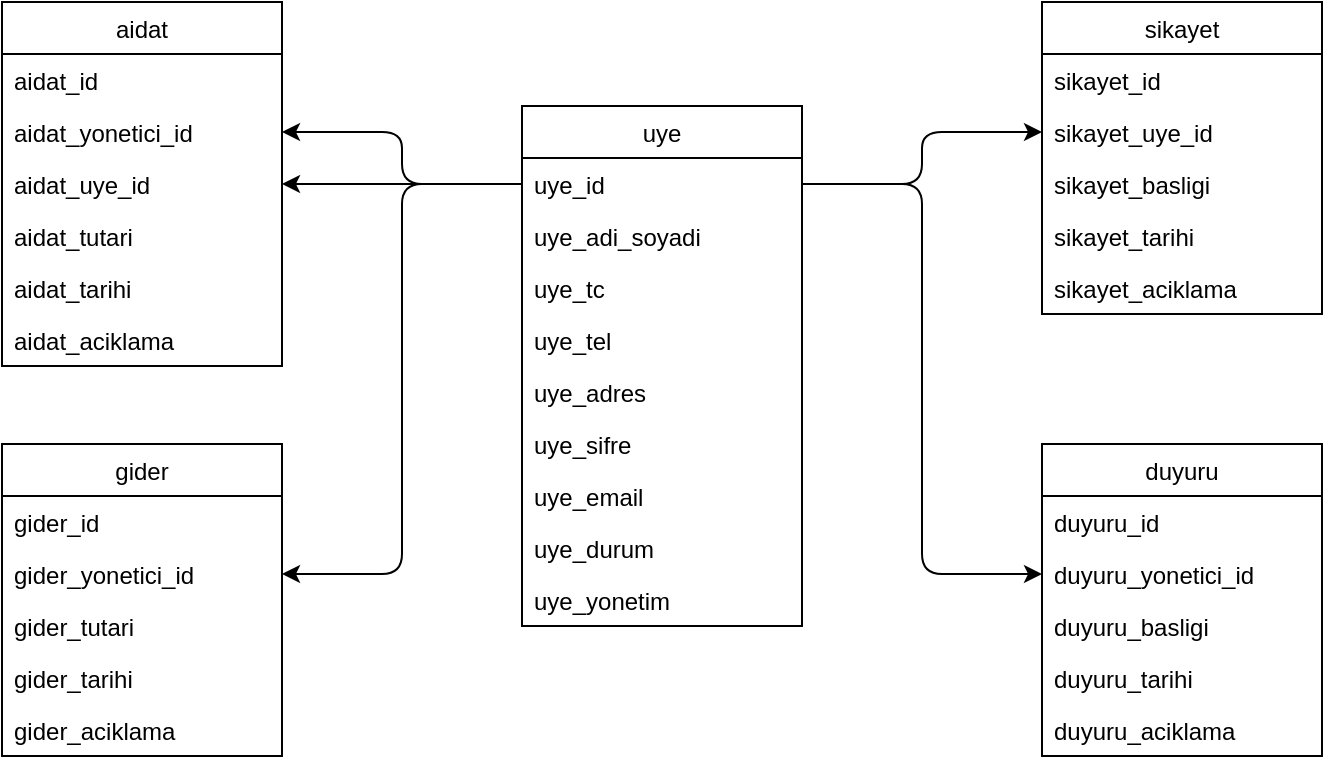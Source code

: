 <mxfile version="11.1.4" type="device"><diagram name="Page-1" id="efa7a0a1-bf9b-a30e-e6df-94a7791c09e9"><mxGraphModel dx="1422" dy="824" grid="1" gridSize="10" guides="1" tooltips="1" connect="1" arrows="1" fold="1" page="1" pageScale="1" pageWidth="1169" pageHeight="827" background="#ffffff" math="0" shadow="0"><root><mxCell id="0"/><mxCell id="1" parent="0"/><mxCell id="kZOo99h-i7cQK3ak5Zzt-114" value="aidat" style="swimlane;fontStyle=0;childLayout=stackLayout;horizontal=1;startSize=26;fillColor=none;horizontalStack=0;resizeParent=1;resizeParentMax=0;resizeLast=0;collapsible=1;marginBottom=0;" vertex="1" parent="1"><mxGeometry x="140" y="30" width="140" height="182" as="geometry"/></mxCell><mxCell id="kZOo99h-i7cQK3ak5Zzt-115" value="aidat_id" style="text;strokeColor=none;fillColor=none;align=left;verticalAlign=top;spacingLeft=4;spacingRight=4;overflow=hidden;rotatable=0;points=[[0,0.5],[1,0.5]];portConstraint=eastwest;" vertex="1" parent="kZOo99h-i7cQK3ak5Zzt-114"><mxGeometry y="26" width="140" height="26" as="geometry"/></mxCell><mxCell id="kZOo99h-i7cQK3ak5Zzt-116" value="aidat_yonetici_id" style="text;strokeColor=none;fillColor=none;align=left;verticalAlign=top;spacingLeft=4;spacingRight=4;overflow=hidden;rotatable=0;points=[[0,0.5],[1,0.5]];portConstraint=eastwest;" vertex="1" parent="kZOo99h-i7cQK3ak5Zzt-114"><mxGeometry y="52" width="140" height="26" as="geometry"/></mxCell><mxCell id="kZOo99h-i7cQK3ak5Zzt-121" value="aidat_uye_id" style="text;strokeColor=none;fillColor=none;align=left;verticalAlign=top;spacingLeft=4;spacingRight=4;overflow=hidden;rotatable=0;points=[[0,0.5],[1,0.5]];portConstraint=eastwest;" vertex="1" parent="kZOo99h-i7cQK3ak5Zzt-114"><mxGeometry y="78" width="140" height="26" as="geometry"/></mxCell><mxCell id="kZOo99h-i7cQK3ak5Zzt-122" value="aidat_tutari" style="text;strokeColor=none;fillColor=none;align=left;verticalAlign=top;spacingLeft=4;spacingRight=4;overflow=hidden;rotatable=0;points=[[0,0.5],[1,0.5]];portConstraint=eastwest;" vertex="1" parent="kZOo99h-i7cQK3ak5Zzt-114"><mxGeometry y="104" width="140" height="26" as="geometry"/></mxCell><mxCell id="kZOo99h-i7cQK3ak5Zzt-123" value="aidat_tarihi" style="text;strokeColor=none;fillColor=none;align=left;verticalAlign=top;spacingLeft=4;spacingRight=4;overflow=hidden;rotatable=0;points=[[0,0.5],[1,0.5]];portConstraint=eastwest;" vertex="1" parent="kZOo99h-i7cQK3ak5Zzt-114"><mxGeometry y="130" width="140" height="26" as="geometry"/></mxCell><mxCell id="kZOo99h-i7cQK3ak5Zzt-124" value="aidat_aciklama" style="text;strokeColor=none;fillColor=none;align=left;verticalAlign=top;spacingLeft=4;spacingRight=4;overflow=hidden;rotatable=0;points=[[0,0.5],[1,0.5]];portConstraint=eastwest;" vertex="1" parent="kZOo99h-i7cQK3ak5Zzt-114"><mxGeometry y="156" width="140" height="26" as="geometry"/></mxCell><mxCell id="kZOo99h-i7cQK3ak5Zzt-129" value="sikayet" style="swimlane;fontStyle=0;childLayout=stackLayout;horizontal=1;startSize=26;fillColor=none;horizontalStack=0;resizeParent=1;resizeParentMax=0;resizeLast=0;collapsible=1;marginBottom=0;" vertex="1" parent="1"><mxGeometry x="660" y="30" width="140" height="156" as="geometry"/></mxCell><mxCell id="kZOo99h-i7cQK3ak5Zzt-130" value="sikayet_id" style="text;strokeColor=none;fillColor=none;align=left;verticalAlign=top;spacingLeft=4;spacingRight=4;overflow=hidden;rotatable=0;points=[[0,0.5],[1,0.5]];portConstraint=eastwest;" vertex="1" parent="kZOo99h-i7cQK3ak5Zzt-129"><mxGeometry y="26" width="140" height="26" as="geometry"/></mxCell><mxCell id="kZOo99h-i7cQK3ak5Zzt-131" value="sikayet_uye_id" style="text;strokeColor=none;fillColor=none;align=left;verticalAlign=top;spacingLeft=4;spacingRight=4;overflow=hidden;rotatable=0;points=[[0,0.5],[1,0.5]];portConstraint=eastwest;" vertex="1" parent="kZOo99h-i7cQK3ak5Zzt-129"><mxGeometry y="52" width="140" height="26" as="geometry"/></mxCell><mxCell id="kZOo99h-i7cQK3ak5Zzt-132" value="sikayet_basligi" style="text;strokeColor=none;fillColor=none;align=left;verticalAlign=top;spacingLeft=4;spacingRight=4;overflow=hidden;rotatable=0;points=[[0,0.5],[1,0.5]];portConstraint=eastwest;" vertex="1" parent="kZOo99h-i7cQK3ak5Zzt-129"><mxGeometry y="78" width="140" height="26" as="geometry"/></mxCell><mxCell id="kZOo99h-i7cQK3ak5Zzt-133" value="sikayet_tarihi" style="text;strokeColor=none;fillColor=none;align=left;verticalAlign=top;spacingLeft=4;spacingRight=4;overflow=hidden;rotatable=0;points=[[0,0.5],[1,0.5]];portConstraint=eastwest;" vertex="1" parent="kZOo99h-i7cQK3ak5Zzt-129"><mxGeometry y="104" width="140" height="26" as="geometry"/></mxCell><mxCell id="kZOo99h-i7cQK3ak5Zzt-134" value="sikayet_aciklama" style="text;strokeColor=none;fillColor=none;align=left;verticalAlign=top;spacingLeft=4;spacingRight=4;overflow=hidden;rotatable=0;points=[[0,0.5],[1,0.5]];portConstraint=eastwest;" vertex="1" parent="kZOo99h-i7cQK3ak5Zzt-129"><mxGeometry y="130" width="140" height="26" as="geometry"/></mxCell><mxCell id="kZOo99h-i7cQK3ak5Zzt-139" value="duyuru" style="swimlane;fontStyle=0;childLayout=stackLayout;horizontal=1;startSize=26;fillColor=none;horizontalStack=0;resizeParent=1;resizeParentMax=0;resizeLast=0;collapsible=1;marginBottom=0;" vertex="1" parent="1"><mxGeometry x="660" y="251" width="140" height="156" as="geometry"/></mxCell><mxCell id="kZOo99h-i7cQK3ak5Zzt-140" value="duyuru_id" style="text;strokeColor=none;fillColor=none;align=left;verticalAlign=top;spacingLeft=4;spacingRight=4;overflow=hidden;rotatable=0;points=[[0,0.5],[1,0.5]];portConstraint=eastwest;" vertex="1" parent="kZOo99h-i7cQK3ak5Zzt-139"><mxGeometry y="26" width="140" height="26" as="geometry"/></mxCell><mxCell id="kZOo99h-i7cQK3ak5Zzt-141" value="duyuru_yonetici_id" style="text;strokeColor=none;fillColor=none;align=left;verticalAlign=top;spacingLeft=4;spacingRight=4;overflow=hidden;rotatable=0;points=[[0,0.5],[1,0.5]];portConstraint=eastwest;" vertex="1" parent="kZOo99h-i7cQK3ak5Zzt-139"><mxGeometry y="52" width="140" height="26" as="geometry"/></mxCell><mxCell id="kZOo99h-i7cQK3ak5Zzt-142" value="duyuru_basligi" style="text;strokeColor=none;fillColor=none;align=left;verticalAlign=top;spacingLeft=4;spacingRight=4;overflow=hidden;rotatable=0;points=[[0,0.5],[1,0.5]];portConstraint=eastwest;" vertex="1" parent="kZOo99h-i7cQK3ak5Zzt-139"><mxGeometry y="78" width="140" height="26" as="geometry"/></mxCell><mxCell id="kZOo99h-i7cQK3ak5Zzt-143" value="duyuru_tarihi" style="text;strokeColor=none;fillColor=none;align=left;verticalAlign=top;spacingLeft=4;spacingRight=4;overflow=hidden;rotatable=0;points=[[0,0.5],[1,0.5]];portConstraint=eastwest;" vertex="1" parent="kZOo99h-i7cQK3ak5Zzt-139"><mxGeometry y="104" width="140" height="26" as="geometry"/></mxCell><mxCell id="kZOo99h-i7cQK3ak5Zzt-144" value="duyuru_aciklama" style="text;strokeColor=none;fillColor=none;align=left;verticalAlign=top;spacingLeft=4;spacingRight=4;overflow=hidden;rotatable=0;points=[[0,0.5],[1,0.5]];portConstraint=eastwest;" vertex="1" parent="kZOo99h-i7cQK3ak5Zzt-139"><mxGeometry y="130" width="140" height="26" as="geometry"/></mxCell><mxCell id="kZOo99h-i7cQK3ak5Zzt-149" value="gider" style="swimlane;fontStyle=0;childLayout=stackLayout;horizontal=1;startSize=26;fillColor=none;horizontalStack=0;resizeParent=1;resizeParentMax=0;resizeLast=0;collapsible=1;marginBottom=0;" vertex="1" parent="1"><mxGeometry x="140" y="251" width="140" height="156" as="geometry"/></mxCell><mxCell id="kZOo99h-i7cQK3ak5Zzt-150" value="gider_id" style="text;strokeColor=none;fillColor=none;align=left;verticalAlign=top;spacingLeft=4;spacingRight=4;overflow=hidden;rotatable=0;points=[[0,0.5],[1,0.5]];portConstraint=eastwest;" vertex="1" parent="kZOo99h-i7cQK3ak5Zzt-149"><mxGeometry y="26" width="140" height="26" as="geometry"/></mxCell><mxCell id="kZOo99h-i7cQK3ak5Zzt-151" value="gider_yonetici_id" style="text;strokeColor=none;fillColor=none;align=left;verticalAlign=top;spacingLeft=4;spacingRight=4;overflow=hidden;rotatable=0;points=[[0,0.5],[1,0.5]];portConstraint=eastwest;" vertex="1" parent="kZOo99h-i7cQK3ak5Zzt-149"><mxGeometry y="52" width="140" height="26" as="geometry"/></mxCell><mxCell id="kZOo99h-i7cQK3ak5Zzt-152" value="gider_tutari" style="text;strokeColor=none;fillColor=none;align=left;verticalAlign=top;spacingLeft=4;spacingRight=4;overflow=hidden;rotatable=0;points=[[0,0.5],[1,0.5]];portConstraint=eastwest;" vertex="1" parent="kZOo99h-i7cQK3ak5Zzt-149"><mxGeometry y="78" width="140" height="26" as="geometry"/></mxCell><mxCell id="kZOo99h-i7cQK3ak5Zzt-153" value="gider_tarihi" style="text;strokeColor=none;fillColor=none;align=left;verticalAlign=top;spacingLeft=4;spacingRight=4;overflow=hidden;rotatable=0;points=[[0,0.5],[1,0.5]];portConstraint=eastwest;" vertex="1" parent="kZOo99h-i7cQK3ak5Zzt-149"><mxGeometry y="104" width="140" height="26" as="geometry"/></mxCell><mxCell id="kZOo99h-i7cQK3ak5Zzt-154" value="gider_aciklama" style="text;strokeColor=none;fillColor=none;align=left;verticalAlign=top;spacingLeft=4;spacingRight=4;overflow=hidden;rotatable=0;points=[[0,0.5],[1,0.5]];portConstraint=eastwest;" vertex="1" parent="kZOo99h-i7cQK3ak5Zzt-149"><mxGeometry y="130" width="140" height="26" as="geometry"/></mxCell><mxCell id="kZOo99h-i7cQK3ak5Zzt-159" value="uye" style="swimlane;fontStyle=0;childLayout=stackLayout;horizontal=1;startSize=26;fillColor=none;horizontalStack=0;resizeParent=1;resizeParentMax=0;resizeLast=0;collapsible=1;marginBottom=0;" vertex="1" parent="1"><mxGeometry x="400" y="82" width="140" height="260" as="geometry"/></mxCell><mxCell id="kZOo99h-i7cQK3ak5Zzt-160" value="uye_id" style="text;strokeColor=none;fillColor=none;align=left;verticalAlign=top;spacingLeft=4;spacingRight=4;overflow=hidden;rotatable=0;points=[[0,0.5],[1,0.5]];portConstraint=eastwest;" vertex="1" parent="kZOo99h-i7cQK3ak5Zzt-159"><mxGeometry y="26" width="140" height="26" as="geometry"/></mxCell><mxCell id="kZOo99h-i7cQK3ak5Zzt-161" value="uye_adi_soyadi" style="text;strokeColor=none;fillColor=none;align=left;verticalAlign=top;spacingLeft=4;spacingRight=4;overflow=hidden;rotatable=0;points=[[0,0.5],[1,0.5]];portConstraint=eastwest;" vertex="1" parent="kZOo99h-i7cQK3ak5Zzt-159"><mxGeometry y="52" width="140" height="26" as="geometry"/></mxCell><mxCell id="kZOo99h-i7cQK3ak5Zzt-162" value="uye_tc" style="text;strokeColor=none;fillColor=none;align=left;verticalAlign=top;spacingLeft=4;spacingRight=4;overflow=hidden;rotatable=0;points=[[0,0.5],[1,0.5]];portConstraint=eastwest;" vertex="1" parent="kZOo99h-i7cQK3ak5Zzt-159"><mxGeometry y="78" width="140" height="26" as="geometry"/></mxCell><mxCell id="kZOo99h-i7cQK3ak5Zzt-163" value="uye_tel" style="text;strokeColor=none;fillColor=none;align=left;verticalAlign=top;spacingLeft=4;spacingRight=4;overflow=hidden;rotatable=0;points=[[0,0.5],[1,0.5]];portConstraint=eastwest;" vertex="1" parent="kZOo99h-i7cQK3ak5Zzt-159"><mxGeometry y="104" width="140" height="26" as="geometry"/></mxCell><mxCell id="kZOo99h-i7cQK3ak5Zzt-164" value="uye_adres" style="text;strokeColor=none;fillColor=none;align=left;verticalAlign=top;spacingLeft=4;spacingRight=4;overflow=hidden;rotatable=0;points=[[0,0.5],[1,0.5]];portConstraint=eastwest;" vertex="1" parent="kZOo99h-i7cQK3ak5Zzt-159"><mxGeometry y="130" width="140" height="26" as="geometry"/></mxCell><mxCell id="kZOo99h-i7cQK3ak5Zzt-165" value="uye_sifre" style="text;strokeColor=none;fillColor=none;align=left;verticalAlign=top;spacingLeft=4;spacingRight=4;overflow=hidden;rotatable=0;points=[[0,0.5],[1,0.5]];portConstraint=eastwest;" vertex="1" parent="kZOo99h-i7cQK3ak5Zzt-159"><mxGeometry y="156" width="140" height="26" as="geometry"/></mxCell><mxCell id="kZOo99h-i7cQK3ak5Zzt-166" value="uye_email" style="text;strokeColor=none;fillColor=none;align=left;verticalAlign=top;spacingLeft=4;spacingRight=4;overflow=hidden;rotatable=0;points=[[0,0.5],[1,0.5]];portConstraint=eastwest;" vertex="1" parent="kZOo99h-i7cQK3ak5Zzt-159"><mxGeometry y="182" width="140" height="26" as="geometry"/></mxCell><mxCell id="kZOo99h-i7cQK3ak5Zzt-167" value="uye_durum" style="text;strokeColor=none;fillColor=none;align=left;verticalAlign=top;spacingLeft=4;spacingRight=4;overflow=hidden;rotatable=0;points=[[0,0.5],[1,0.5]];portConstraint=eastwest;" vertex="1" parent="kZOo99h-i7cQK3ak5Zzt-159"><mxGeometry y="208" width="140" height="26" as="geometry"/></mxCell><mxCell id="kZOo99h-i7cQK3ak5Zzt-168" value="uye_yonetim" style="text;strokeColor=none;fillColor=none;align=left;verticalAlign=top;spacingLeft=4;spacingRight=4;overflow=hidden;rotatable=0;points=[[0,0.5],[1,0.5]];portConstraint=eastwest;" vertex="1" parent="kZOo99h-i7cQK3ak5Zzt-159"><mxGeometry y="234" width="140" height="26" as="geometry"/></mxCell><mxCell id="kZOo99h-i7cQK3ak5Zzt-169" value="" style="edgeStyle=elbowEdgeStyle;elbow=horizontal;endArrow=classic;html=1;exitX=0;exitY=0.5;exitDx=0;exitDy=0;entryX=1;entryY=0.5;entryDx=0;entryDy=0;" edge="1" parent="1" source="kZOo99h-i7cQK3ak5Zzt-160" target="kZOo99h-i7cQK3ak5Zzt-116"><mxGeometry width="50" height="50" relative="1" as="geometry"><mxPoint x="140" y="480" as="sourcePoint"/><mxPoint x="190" y="430" as="targetPoint"/></mxGeometry></mxCell><mxCell id="kZOo99h-i7cQK3ak5Zzt-170" value="" style="edgeStyle=elbowEdgeStyle;elbow=horizontal;endArrow=classic;html=1;entryX=1;entryY=0.5;entryDx=0;entryDy=0;" edge="1" parent="1" target="kZOo99h-i7cQK3ak5Zzt-121"><mxGeometry width="50" height="50" relative="1" as="geometry"><mxPoint x="400" y="121" as="sourcePoint"/><mxPoint x="290" y="105" as="targetPoint"/></mxGeometry></mxCell><mxCell id="kZOo99h-i7cQK3ak5Zzt-171" value="" style="edgeStyle=elbowEdgeStyle;elbow=horizontal;endArrow=classic;html=1;exitX=0;exitY=0.5;exitDx=0;exitDy=0;entryX=1;entryY=0.5;entryDx=0;entryDy=0;" edge="1" parent="1" source="kZOo99h-i7cQK3ak5Zzt-160" target="kZOo99h-i7cQK3ak5Zzt-151"><mxGeometry width="50" height="50" relative="1" as="geometry"><mxPoint x="420" y="141" as="sourcePoint"/><mxPoint x="300" y="115" as="targetPoint"/></mxGeometry></mxCell><mxCell id="kZOo99h-i7cQK3ak5Zzt-172" value="" style="edgeStyle=elbowEdgeStyle;elbow=horizontal;endArrow=classic;html=1;exitX=1;exitY=0.5;exitDx=0;exitDy=0;entryX=0;entryY=0.5;entryDx=0;entryDy=0;" edge="1" parent="1" source="kZOo99h-i7cQK3ak5Zzt-160" target="kZOo99h-i7cQK3ak5Zzt-131"><mxGeometry width="50" height="50" relative="1" as="geometry"><mxPoint x="430" y="151" as="sourcePoint"/><mxPoint x="310" y="125" as="targetPoint"/></mxGeometry></mxCell><mxCell id="kZOo99h-i7cQK3ak5Zzt-173" value="" style="edgeStyle=elbowEdgeStyle;elbow=horizontal;endArrow=classic;html=1;exitX=1;exitY=0.5;exitDx=0;exitDy=0;entryX=0;entryY=0.5;entryDx=0;entryDy=0;" edge="1" parent="1" source="kZOo99h-i7cQK3ak5Zzt-160" target="kZOo99h-i7cQK3ak5Zzt-141"><mxGeometry width="50" height="50" relative="1" as="geometry"><mxPoint x="550" y="131" as="sourcePoint"/><mxPoint x="670" y="105" as="targetPoint"/></mxGeometry></mxCell></root></mxGraphModel></diagram></mxfile>